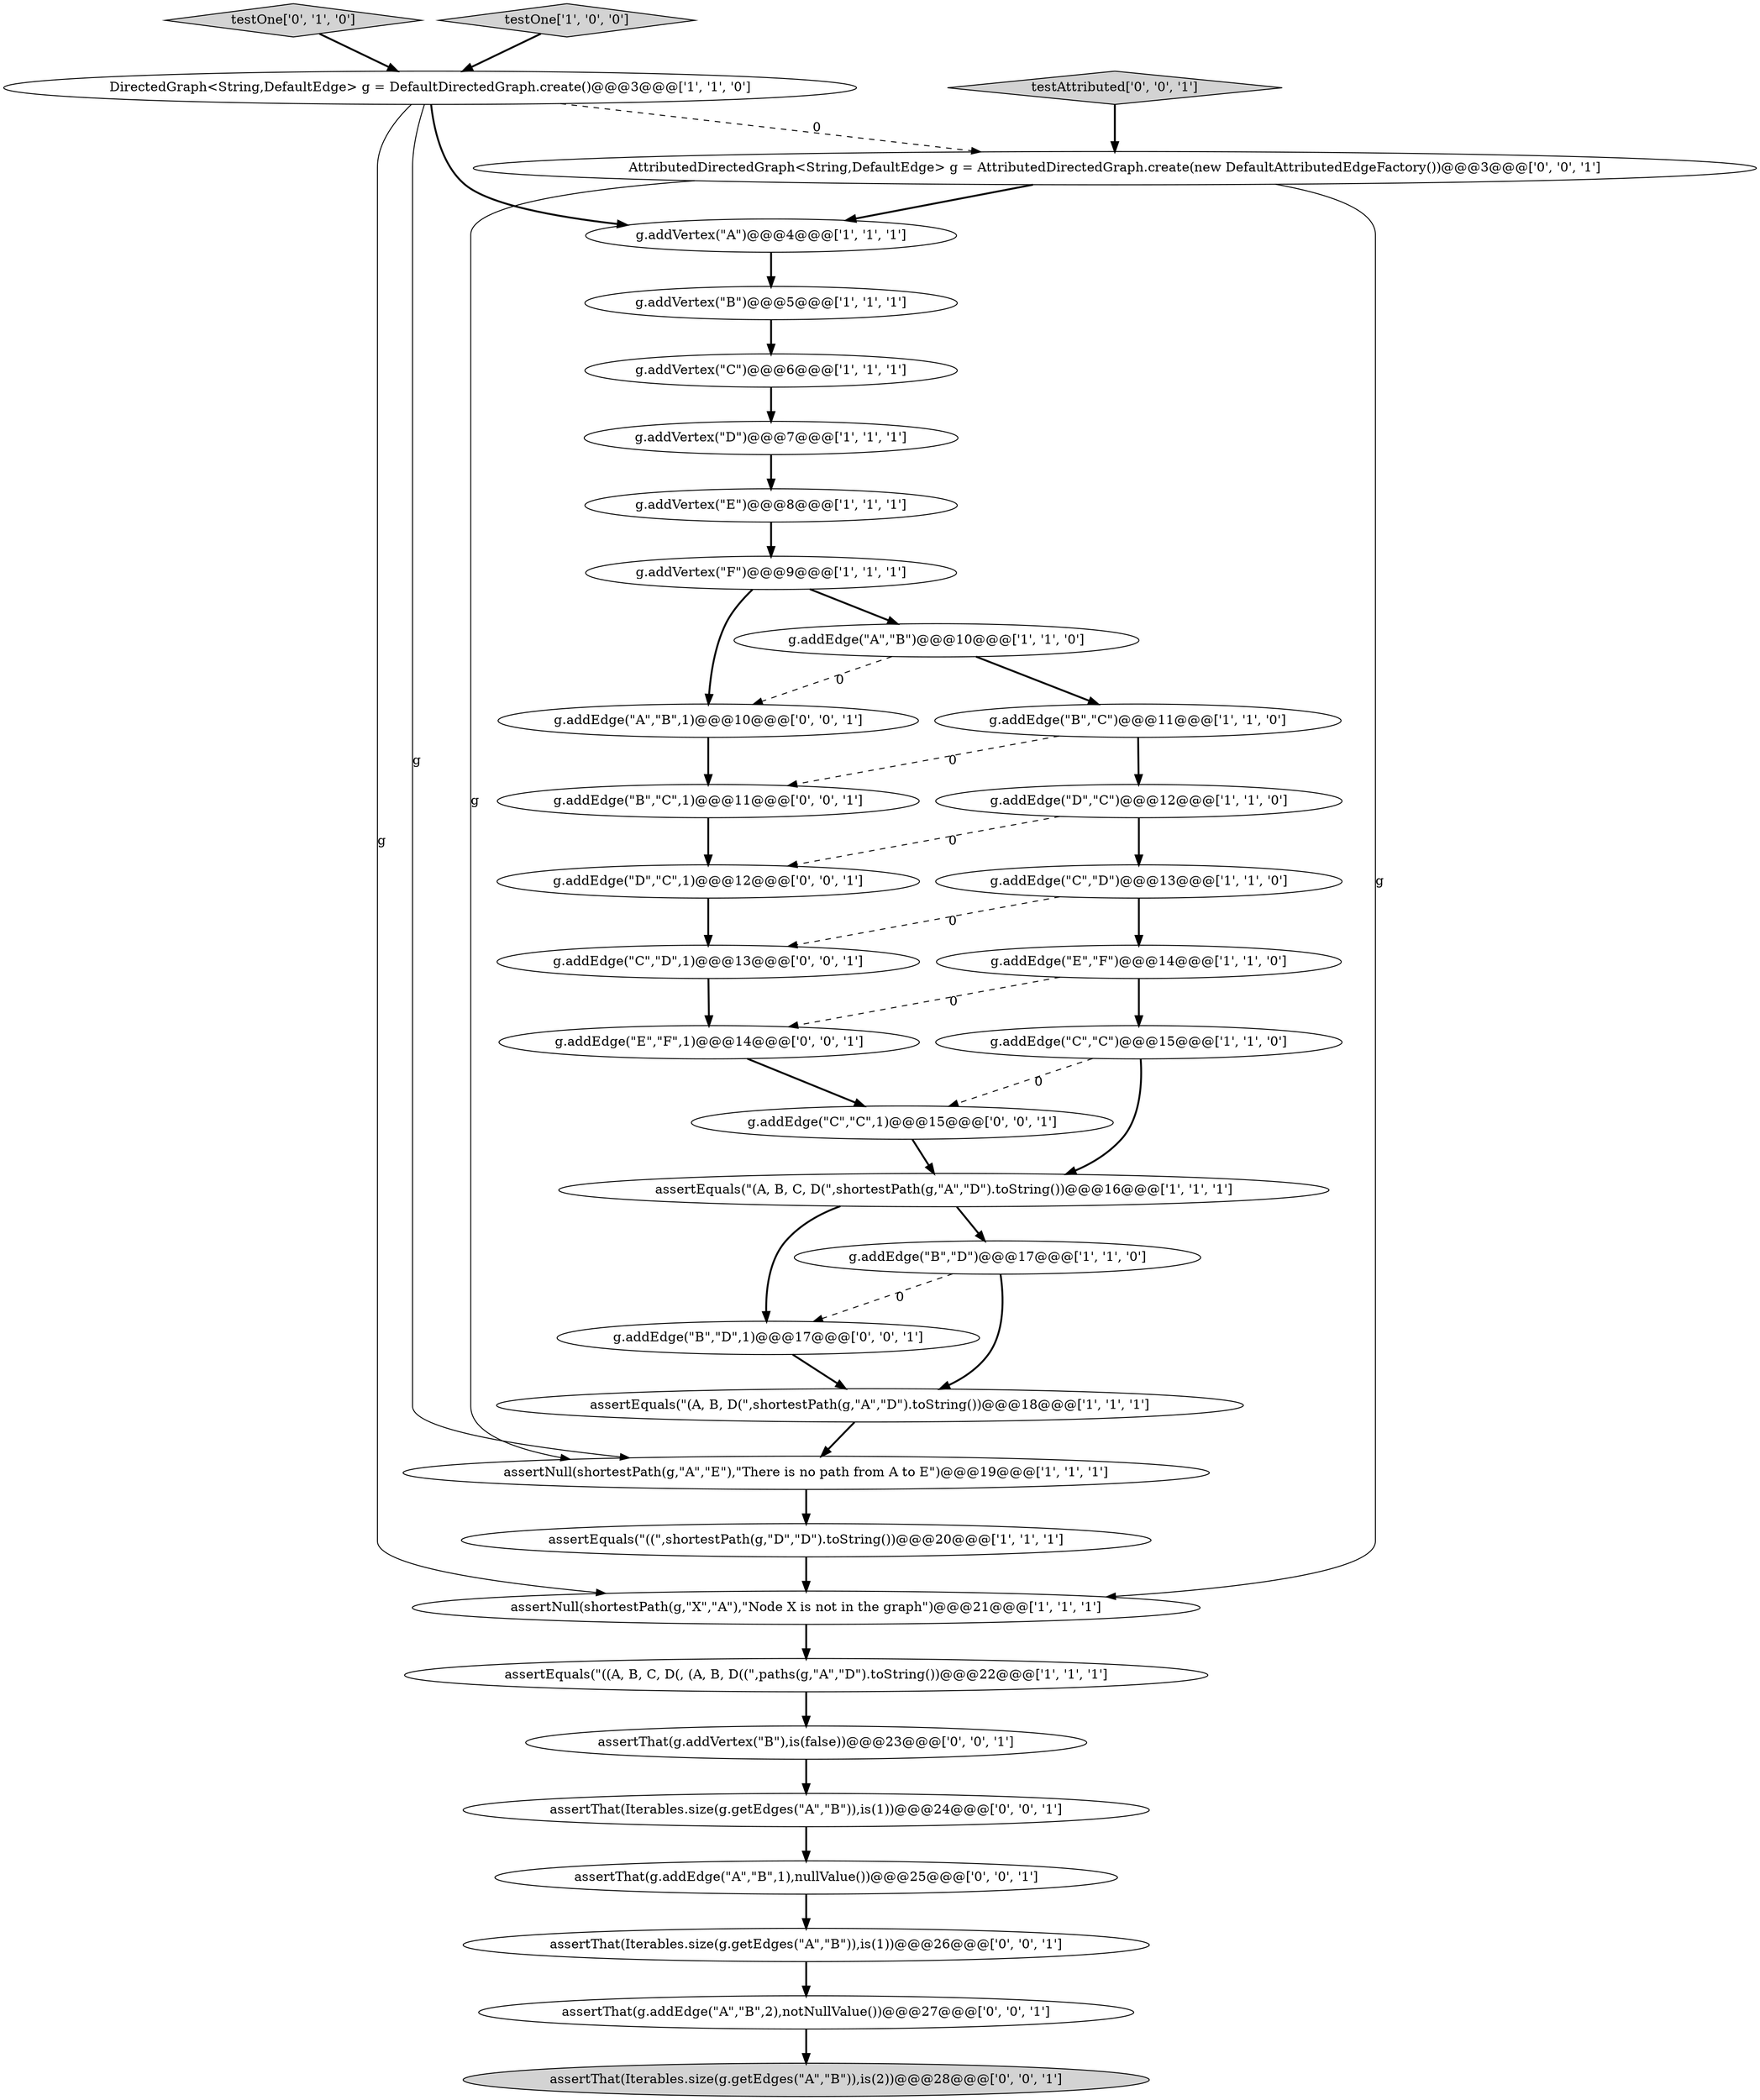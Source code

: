 digraph {
3 [style = filled, label = "assertEquals(\"(A, B, C, D(\",shortestPath(g,\"A\",\"D\").toString())@@@16@@@['1', '1', '1']", fillcolor = white, shape = ellipse image = "AAA0AAABBB1BBB"];
19 [style = filled, label = "assertNull(shortestPath(g,\"X\",\"A\"),\"Node X is not in the graph\")@@@21@@@['1', '1', '1']", fillcolor = white, shape = ellipse image = "AAA0AAABBB1BBB"];
20 [style = filled, label = "g.addEdge(\"C\",\"D\")@@@13@@@['1', '1', '0']", fillcolor = white, shape = ellipse image = "AAA0AAABBB1BBB"];
17 [style = filled, label = "g.addEdge(\"B\",\"C\")@@@11@@@['1', '1', '0']", fillcolor = white, shape = ellipse image = "AAA0AAABBB1BBB"];
11 [style = filled, label = "g.addEdge(\"B\",\"D\")@@@17@@@['1', '1', '0']", fillcolor = white, shape = ellipse image = "AAA0AAABBB1BBB"];
2 [style = filled, label = "g.addVertex(\"D\")@@@7@@@['1', '1', '1']", fillcolor = white, shape = ellipse image = "AAA0AAABBB1BBB"];
1 [style = filled, label = "g.addVertex(\"C\")@@@6@@@['1', '1', '1']", fillcolor = white, shape = ellipse image = "AAA0AAABBB1BBB"];
28 [style = filled, label = "g.addEdge(\"B\",\"C\",1)@@@11@@@['0', '0', '1']", fillcolor = white, shape = ellipse image = "AAA0AAABBB3BBB"];
15 [style = filled, label = "g.addEdge(\"E\",\"F\")@@@14@@@['1', '1', '0']", fillcolor = white, shape = ellipse image = "AAA0AAABBB1BBB"];
21 [style = filled, label = "testOne['0', '1', '0']", fillcolor = lightgray, shape = diamond image = "AAA0AAABBB2BBB"];
29 [style = filled, label = "g.addEdge(\"B\",\"D\",1)@@@17@@@['0', '0', '1']", fillcolor = white, shape = ellipse image = "AAA0AAABBB3BBB"];
10 [style = filled, label = "assertNull(shortestPath(g,\"A\",\"E\"),\"There is no path from A to E\")@@@19@@@['1', '1', '1']", fillcolor = white, shape = ellipse image = "AAA0AAABBB1BBB"];
30 [style = filled, label = "g.addEdge(\"D\",\"C\",1)@@@12@@@['0', '0', '1']", fillcolor = white, shape = ellipse image = "AAA0AAABBB3BBB"];
35 [style = filled, label = "g.addEdge(\"E\",\"F\",1)@@@14@@@['0', '0', '1']", fillcolor = white, shape = ellipse image = "AAA0AAABBB3BBB"];
16 [style = filled, label = "g.addVertex(\"B\")@@@5@@@['1', '1', '1']", fillcolor = white, shape = ellipse image = "AAA0AAABBB1BBB"];
36 [style = filled, label = "g.addEdge(\"C\",\"C\",1)@@@15@@@['0', '0', '1']", fillcolor = white, shape = ellipse image = "AAA0AAABBB3BBB"];
24 [style = filled, label = "assertThat(g.addVertex(\"B\"),is(false))@@@23@@@['0', '0', '1']", fillcolor = white, shape = ellipse image = "AAA0AAABBB3BBB"];
7 [style = filled, label = "g.addEdge(\"A\",\"B\")@@@10@@@['1', '1', '0']", fillcolor = white, shape = ellipse image = "AAA0AAABBB1BBB"];
33 [style = filled, label = "g.addEdge(\"A\",\"B\",1)@@@10@@@['0', '0', '1']", fillcolor = white, shape = ellipse image = "AAA0AAABBB3BBB"];
8 [style = filled, label = "assertEquals(\"((\",shortestPath(g,\"D\",\"D\").toString())@@@20@@@['1', '1', '1']", fillcolor = white, shape = ellipse image = "AAA0AAABBB1BBB"];
25 [style = filled, label = "assertThat(Iterables.size(g.getEdges(\"A\",\"B\")),is(1))@@@26@@@['0', '0', '1']", fillcolor = white, shape = ellipse image = "AAA0AAABBB3BBB"];
6 [style = filled, label = "assertEquals(\"(A, B, D(\",shortestPath(g,\"A\",\"D\").toString())@@@18@@@['1', '1', '1']", fillcolor = white, shape = ellipse image = "AAA0AAABBB1BBB"];
18 [style = filled, label = "g.addEdge(\"D\",\"C\")@@@12@@@['1', '1', '0']", fillcolor = white, shape = ellipse image = "AAA0AAABBB1BBB"];
22 [style = filled, label = "assertThat(Iterables.size(g.getEdges(\"A\",\"B\")),is(1))@@@24@@@['0', '0', '1']", fillcolor = white, shape = ellipse image = "AAA0AAABBB3BBB"];
26 [style = filled, label = "assertThat(g.addEdge(\"A\",\"B\",2),notNullValue())@@@27@@@['0', '0', '1']", fillcolor = white, shape = ellipse image = "AAA0AAABBB3BBB"];
12 [style = filled, label = "g.addVertex(\"E\")@@@8@@@['1', '1', '1']", fillcolor = white, shape = ellipse image = "AAA0AAABBB1BBB"];
23 [style = filled, label = "AttributedDirectedGraph<String,DefaultEdge> g = AttributedDirectedGraph.create(new DefaultAttributedEdgeFactory())@@@3@@@['0', '0', '1']", fillcolor = white, shape = ellipse image = "AAA0AAABBB3BBB"];
5 [style = filled, label = "DirectedGraph<String,DefaultEdge> g = DefaultDirectedGraph.create()@@@3@@@['1', '1', '0']", fillcolor = white, shape = ellipse image = "AAA0AAABBB1BBB"];
14 [style = filled, label = "g.addVertex(\"A\")@@@4@@@['1', '1', '1']", fillcolor = white, shape = ellipse image = "AAA0AAABBB1BBB"];
13 [style = filled, label = "g.addVertex(\"F\")@@@9@@@['1', '1', '1']", fillcolor = white, shape = ellipse image = "AAA0AAABBB1BBB"];
27 [style = filled, label = "assertThat(g.addEdge(\"A\",\"B\",1),nullValue())@@@25@@@['0', '0', '1']", fillcolor = white, shape = ellipse image = "AAA0AAABBB3BBB"];
31 [style = filled, label = "testAttributed['0', '0', '1']", fillcolor = lightgray, shape = diamond image = "AAA0AAABBB3BBB"];
4 [style = filled, label = "testOne['1', '0', '0']", fillcolor = lightgray, shape = diamond image = "AAA0AAABBB1BBB"];
0 [style = filled, label = "g.addEdge(\"C\",\"C\")@@@15@@@['1', '1', '0']", fillcolor = white, shape = ellipse image = "AAA0AAABBB1BBB"];
32 [style = filled, label = "g.addEdge(\"C\",\"D\",1)@@@13@@@['0', '0', '1']", fillcolor = white, shape = ellipse image = "AAA0AAABBB3BBB"];
34 [style = filled, label = "assertThat(Iterables.size(g.getEdges(\"A\",\"B\")),is(2))@@@28@@@['0', '0', '1']", fillcolor = lightgray, shape = ellipse image = "AAA0AAABBB3BBB"];
9 [style = filled, label = "assertEquals(\"((A, B, C, D(, (A, B, D((\",paths(g,\"A\",\"D\").toString())@@@22@@@['1', '1', '1']", fillcolor = white, shape = ellipse image = "AAA0AAABBB1BBB"];
14->16 [style = bold, label=""];
0->3 [style = bold, label=""];
32->35 [style = bold, label=""];
23->19 [style = solid, label="g"];
31->23 [style = bold, label=""];
7->17 [style = bold, label=""];
28->30 [style = bold, label=""];
18->30 [style = dashed, label="0"];
8->19 [style = bold, label=""];
5->23 [style = dashed, label="0"];
33->28 [style = bold, label=""];
11->6 [style = bold, label=""];
26->34 [style = bold, label=""];
3->11 [style = bold, label=""];
11->29 [style = dashed, label="0"];
30->32 [style = bold, label=""];
5->14 [style = bold, label=""];
23->10 [style = solid, label="g"];
24->22 [style = bold, label=""];
5->19 [style = solid, label="g"];
2->12 [style = bold, label=""];
5->10 [style = solid, label="g"];
23->14 [style = bold, label=""];
15->35 [style = dashed, label="0"];
17->28 [style = dashed, label="0"];
12->13 [style = bold, label=""];
21->5 [style = bold, label=""];
18->20 [style = bold, label=""];
29->6 [style = bold, label=""];
10->8 [style = bold, label=""];
22->27 [style = bold, label=""];
16->1 [style = bold, label=""];
19->9 [style = bold, label=""];
13->7 [style = bold, label=""];
15->0 [style = bold, label=""];
6->10 [style = bold, label=""];
25->26 [style = bold, label=""];
1->2 [style = bold, label=""];
20->32 [style = dashed, label="0"];
7->33 [style = dashed, label="0"];
35->36 [style = bold, label=""];
0->36 [style = dashed, label="0"];
13->33 [style = bold, label=""];
20->15 [style = bold, label=""];
4->5 [style = bold, label=""];
27->25 [style = bold, label=""];
3->29 [style = bold, label=""];
9->24 [style = bold, label=""];
17->18 [style = bold, label=""];
36->3 [style = bold, label=""];
}
